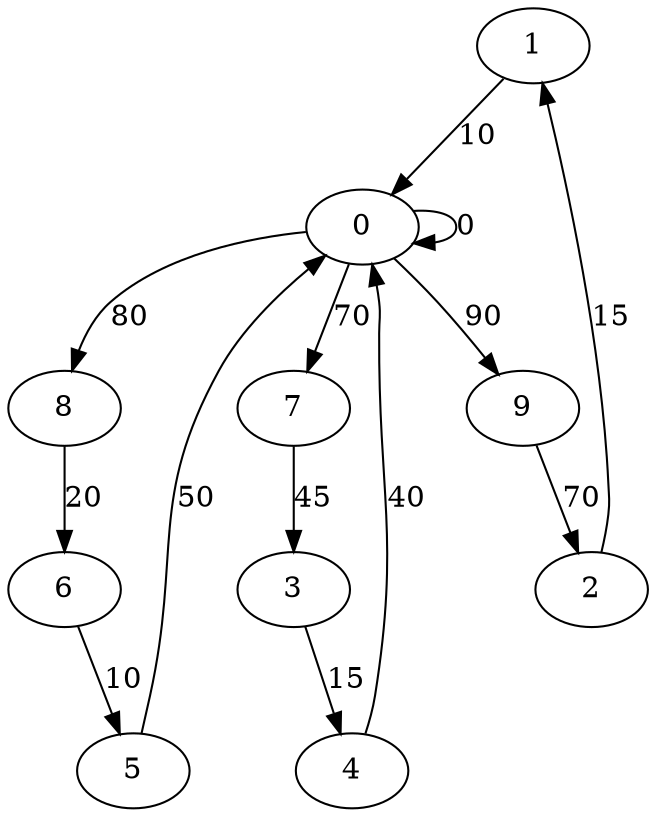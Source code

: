 digraph G {
	1->0[ label=10 ];
	8->6[ label=20 ];
	5->0[ label=50 ];
	7->3[ label=45 ];
	3->4[ label=15 ];
	4->0[ label=40 ];
	0->0[ label=0 ];
	0->8[ label=80 ];
	0->7[ label=70 ];
	0->9[ label=90 ];
	9->2[ label=70 ];
	2->1[ label=15 ];
	6->5[ label=10 ];
	0 [ label=0 ];
	1 [ label=1 ];
	2 [ label=2 ];
	3 [ label=3 ];
	4 [ label=4 ];
	5 [ label=5 ];
	6 [ label=6 ];
	7 [ label=7 ];
	8 [ label=8 ];
	9 [ label=9 ];

}
